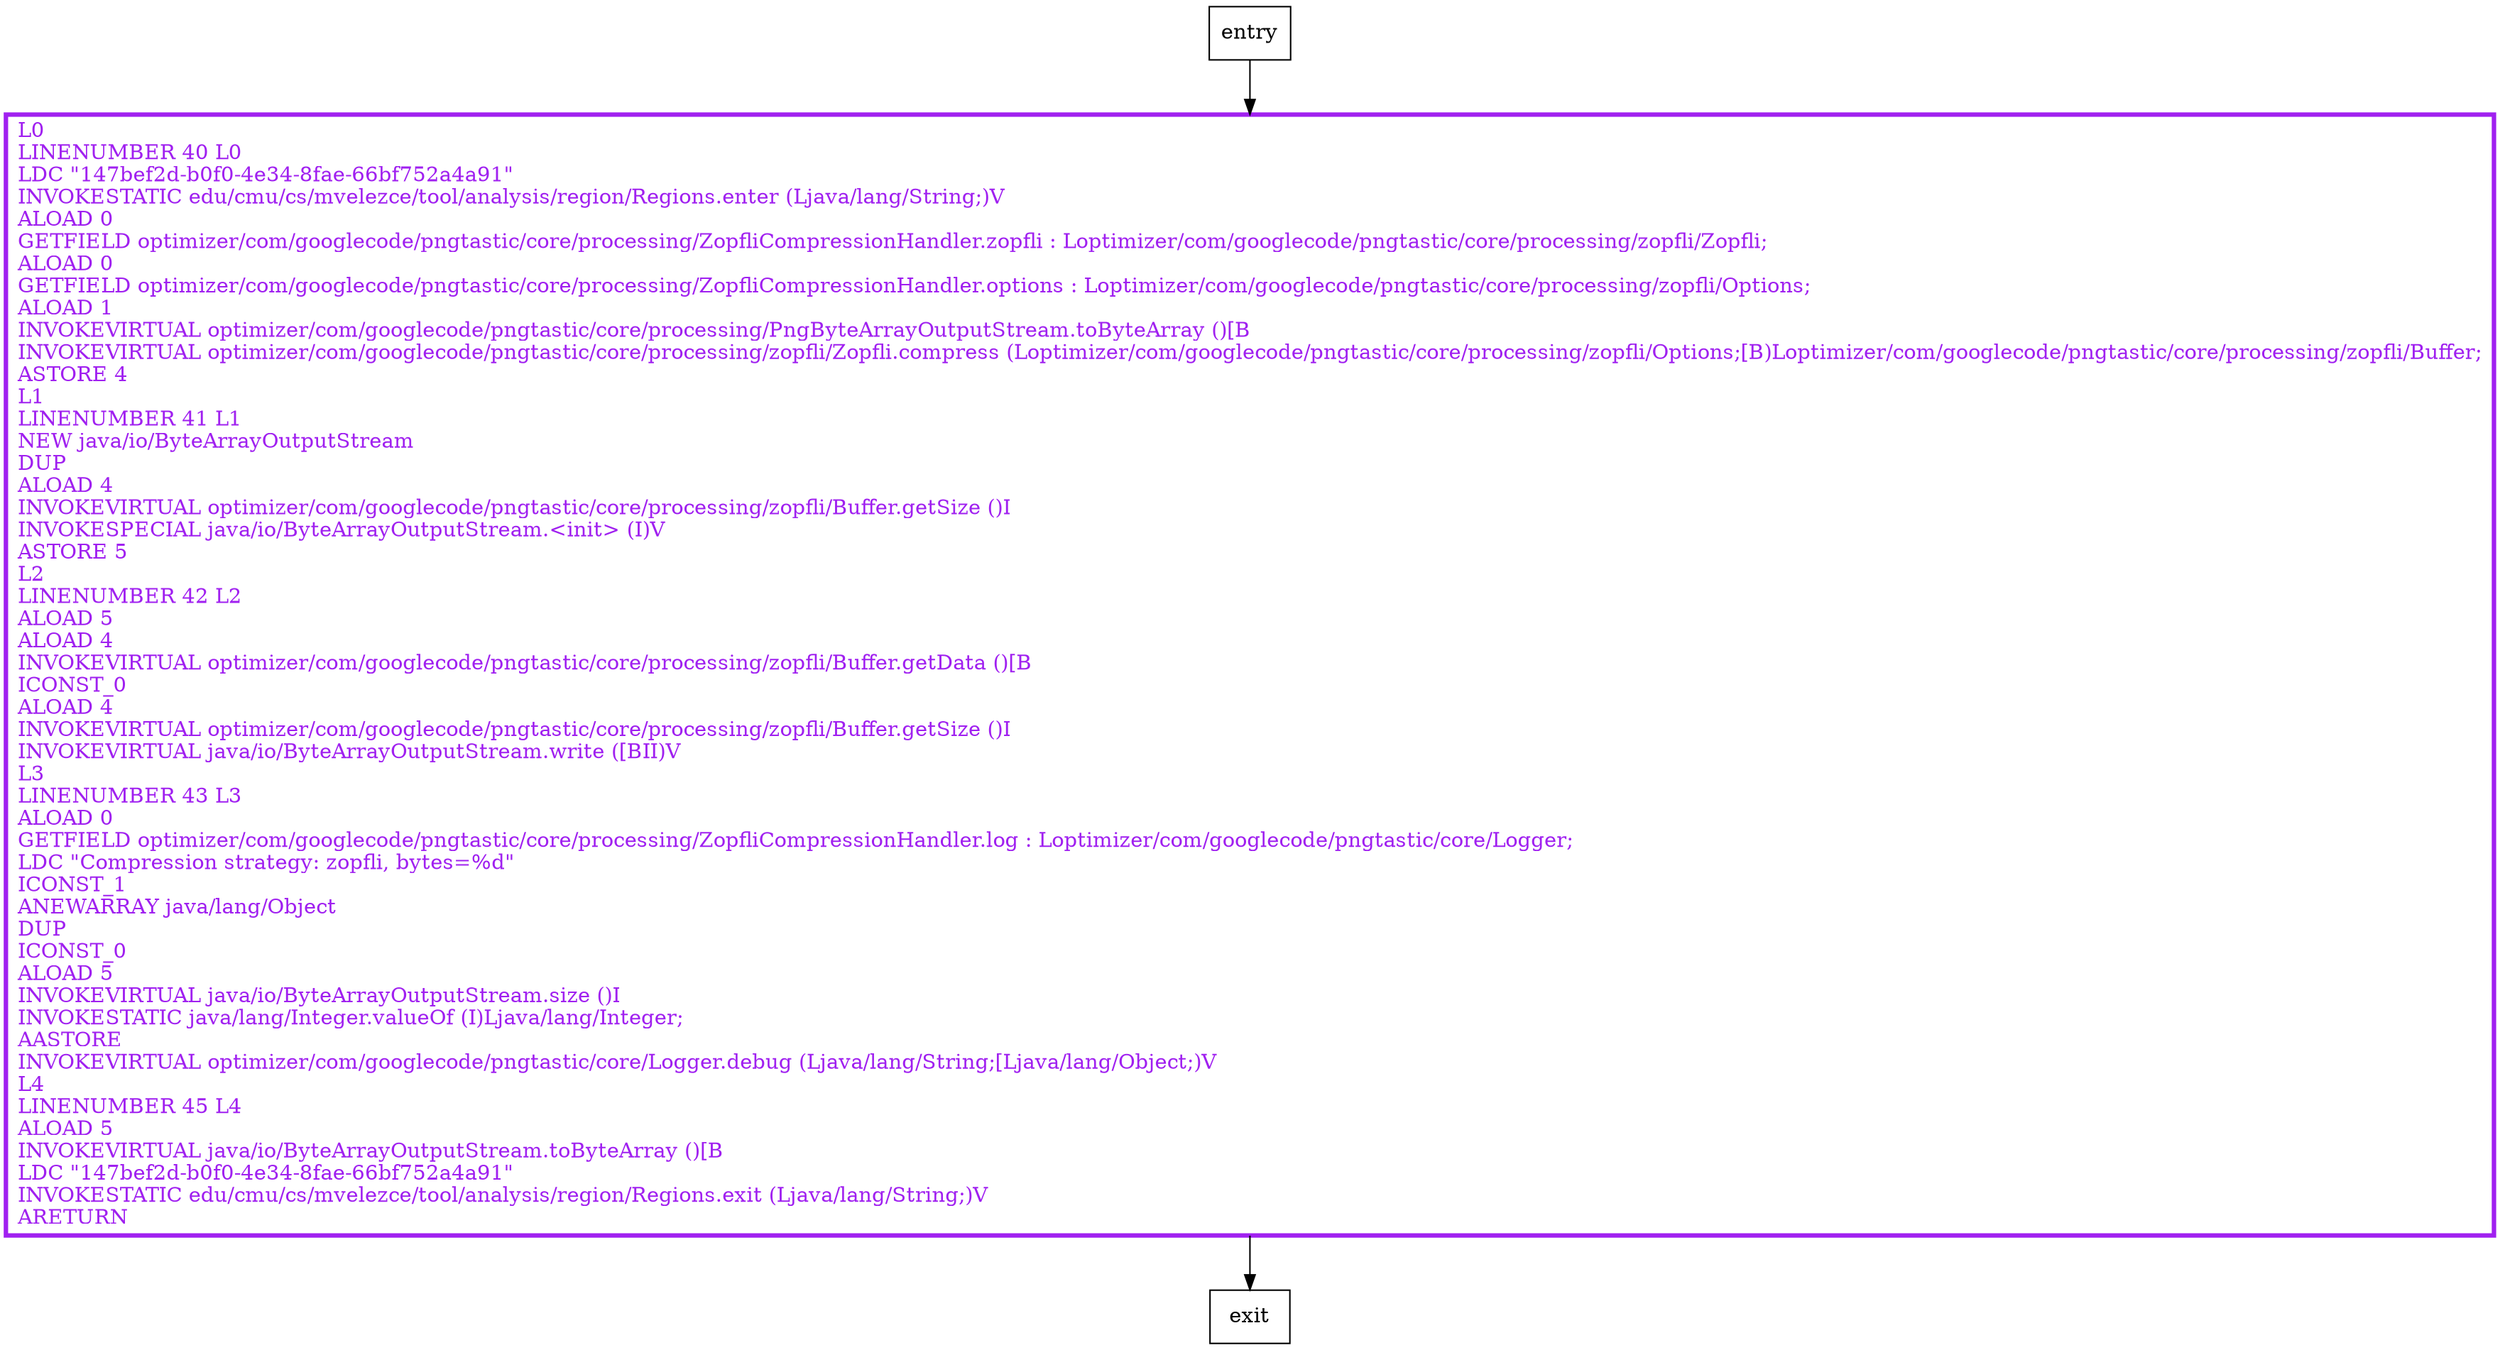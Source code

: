 digraph deflate {
node [shape=record];
1250819766 [label="L0\lLINENUMBER 40 L0\lLDC \"147bef2d-b0f0-4e34-8fae-66bf752a4a91\"\lINVOKESTATIC edu/cmu/cs/mvelezce/tool/analysis/region/Regions.enter (Ljava/lang/String;)V\lALOAD 0\lGETFIELD optimizer/com/googlecode/pngtastic/core/processing/ZopfliCompressionHandler.zopfli : Loptimizer/com/googlecode/pngtastic/core/processing/zopfli/Zopfli;\lALOAD 0\lGETFIELD optimizer/com/googlecode/pngtastic/core/processing/ZopfliCompressionHandler.options : Loptimizer/com/googlecode/pngtastic/core/processing/zopfli/Options;\lALOAD 1\lINVOKEVIRTUAL optimizer/com/googlecode/pngtastic/core/processing/PngByteArrayOutputStream.toByteArray ()[B\lINVOKEVIRTUAL optimizer/com/googlecode/pngtastic/core/processing/zopfli/Zopfli.compress (Loptimizer/com/googlecode/pngtastic/core/processing/zopfli/Options;[B)Loptimizer/com/googlecode/pngtastic/core/processing/zopfli/Buffer;\lASTORE 4\lL1\lLINENUMBER 41 L1\lNEW java/io/ByteArrayOutputStream\lDUP\lALOAD 4\lINVOKEVIRTUAL optimizer/com/googlecode/pngtastic/core/processing/zopfli/Buffer.getSize ()I\lINVOKESPECIAL java/io/ByteArrayOutputStream.\<init\> (I)V\lASTORE 5\lL2\lLINENUMBER 42 L2\lALOAD 5\lALOAD 4\lINVOKEVIRTUAL optimizer/com/googlecode/pngtastic/core/processing/zopfli/Buffer.getData ()[B\lICONST_0\lALOAD 4\lINVOKEVIRTUAL optimizer/com/googlecode/pngtastic/core/processing/zopfli/Buffer.getSize ()I\lINVOKEVIRTUAL java/io/ByteArrayOutputStream.write ([BII)V\lL3\lLINENUMBER 43 L3\lALOAD 0\lGETFIELD optimizer/com/googlecode/pngtastic/core/processing/ZopfliCompressionHandler.log : Loptimizer/com/googlecode/pngtastic/core/Logger;\lLDC \"Compression strategy: zopfli, bytes=%d\"\lICONST_1\lANEWARRAY java/lang/Object\lDUP\lICONST_0\lALOAD 5\lINVOKEVIRTUAL java/io/ByteArrayOutputStream.size ()I\lINVOKESTATIC java/lang/Integer.valueOf (I)Ljava/lang/Integer;\lAASTORE\lINVOKEVIRTUAL optimizer/com/googlecode/pngtastic/core/Logger.debug (Ljava/lang/String;[Ljava/lang/Object;)V\lL4\lLINENUMBER 45 L4\lALOAD 5\lINVOKEVIRTUAL java/io/ByteArrayOutputStream.toByteArray ()[B\lLDC \"147bef2d-b0f0-4e34-8fae-66bf752a4a91\"\lINVOKESTATIC edu/cmu/cs/mvelezce/tool/analysis/region/Regions.exit (Ljava/lang/String;)V\lARETURN\l"];
entry;
exit;
entry -> 1250819766;
1250819766 -> exit;
1250819766[fontcolor="purple", penwidth=3, color="purple"];
}
